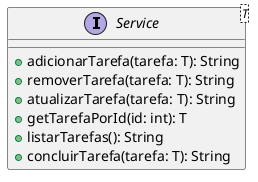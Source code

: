 @startuml

skinparam lineType ortho

interface Service<T> {
    + adicionarTarefa(tarefa: T): String
    + removerTarefa(tarefa: T): String
    + atualizarTarefa(tarefa: T): String
    + getTarefaPorId(id: int): T
    + listarTarefas(): String
    + concluirTarefa(tarefa: T): String
}

@enduml
